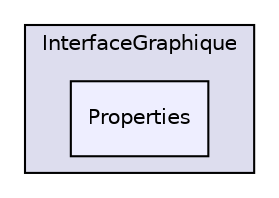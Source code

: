 digraph "InterfaceGraphique/Properties" {
  compound=true
  node [ fontsize="10", fontname="Helvetica"];
  edge [ labelfontsize="10", labelfontname="Helvetica"];
  subgraph clusterdir_579cddb79e8a6dddf2091d0426ad06ad {
    graph [ bgcolor="#ddddee", pencolor="black", label="InterfaceGraphique" fontname="Helvetica", fontsize="10", URL="dir_579cddb79e8a6dddf2091d0426ad06ad.html"]
  dir_e7b8be4b1966ed6e2ed4b45c0fe97a03 [shape=box, label="Properties", style="filled", fillcolor="#eeeeff", pencolor="black", URL="dir_e7b8be4b1966ed6e2ed4b45c0fe97a03.html"];
  }
}
